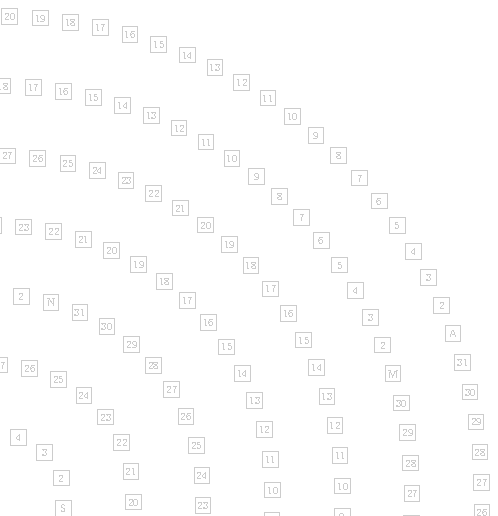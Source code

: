u := .2cm;

% Use this to start at months other than January
monthOffset := 8;

numeric daysInMonth[];
daysInMonth[0] = 31;
daysInMonth[1] = 28; % Set this to 29 and recompile to make a leap year version
daysInMonth[2] = 31;
daysInMonth[3] = 30;
daysInMonth[4] = 31;
daysInMonth[5] = 30;
daysInMonth[6] = 31;
daysInMonth[7] = 31;
daysInMonth[8] = 30;
daysInMonth[9] = 31;
daysInMonth[10] = 30;
daysInMonth[11] = 31;

string monthLetters[];
monthLetters[0] = "J";
monthLetters[1] = "F";
monthLetters[2] = "M";
monthLetters[3] = "A";
monthLetters[4] = "M";
monthLetters[5] = "J";
monthLetters[6] = "J";
monthLetters[7] = "A";
monthLetters[8] = "S";
monthLetters[9] = "O";
monthLetters[10] = "N";
monthLetters[11] = "D";

pi := 3.141529;

beginfig(0)

  %%%%%% Helper functions
  def makeGrayColor(expr v) =
    (v, v, v)
  enddef;

  def cos(expr n) =
    cosd(n / pi * 180)
  enddef;

  def sin(expr n) =
    sind(n / pi * 180)
  enddef;

  def pointAlongPath(expr t, path) =
    (point (arctime (t * arclength path) of path) of path)
  enddef;



  def drawDay(expr z, text) =
    draw unitsquare scaled u shifted z withpen pencircle scaled .3pt withcolor makeGrayColor(.8);
    label(text, origin) scaled 0.4 shifted (z + (.5u, .5u)) withcolor makeGrayColor(.8);
  enddef;

  

  daysInYear := 0; % We can't hard code this b/c of leap years
  for i=0 step 1 until 11:
    daysInYear := daysInYear + daysInMonth[i];
  endfor;

  path spiralPath;
  spiralPath = (20, 0); % Initial point

  for i=1 step 1 until 400:
    numeric angle, f;
    angle := 0.1 * i;
    f := (20 + 4 * angle);

    spiralPath := spiralPath--(f * cos(angle), f * sin(angle));
  endfor;
  
  dayCounter := 0;
  for month=0 step 1 until 11:
    for dayInMonth=0 step 1 until daysInMonth[((month + monthOffset) mod 12)] - 1:
      if dayInMonth = 0:
        drawDay(pointAlongPath(dayCounter/daysInYear, spiralPath), monthLetters[((month + monthOffset) mod 12)]);
      else:
        drawDay(pointAlongPath(dayCounter/daysInYear, spiralPath), decimal (dayInMonth + 1));
      fi;

      dayCounter := dayCounter + 1;
    endfor;
  endfor;
endfig;
end;